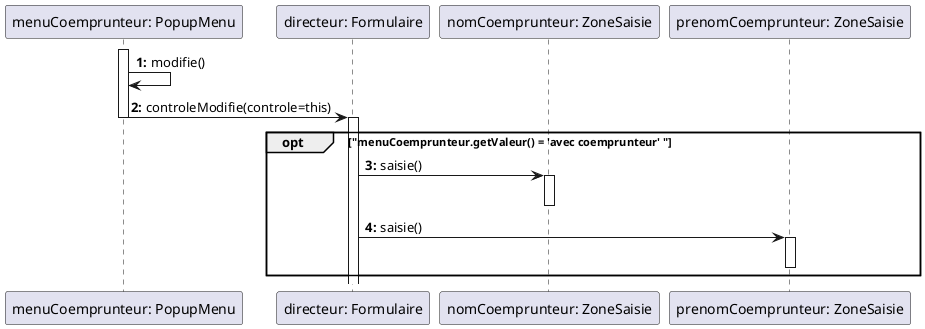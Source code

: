 @startuml
autonumber "<b>0:"
participant "menuCoemprunteur: PopupMenu" as A
activate A
participant "directeur: Formulaire" as B
participant "nomCoemprunteur: ZoneSaisie" as C
participant "prenomCoemprunteur: ZoneSaisie" as D

A -> A: modifie()
A -> B: controleModifie(controle=this)
deactivate A
activate B
opt "menuCoemprunteur.getValeur() = 'avec coemprunteur' "
B -> C: saisie()
activate C
deactivate C
B -> D: saisie()
activate D
deactivate D
end

@enduml